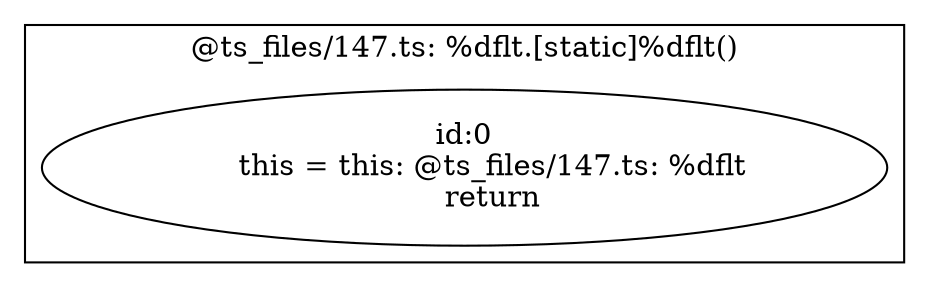 digraph "147.ts" {
subgraph "cluster_@ts_files/147.ts: %dflt.[static]%dflt()" {
  label="@ts_files/147.ts: %dflt.[static]%dflt()";
  Node33760 [label="id:0
      this = this: @ts_files/147.ts: %dflt
      return"];
}
}
